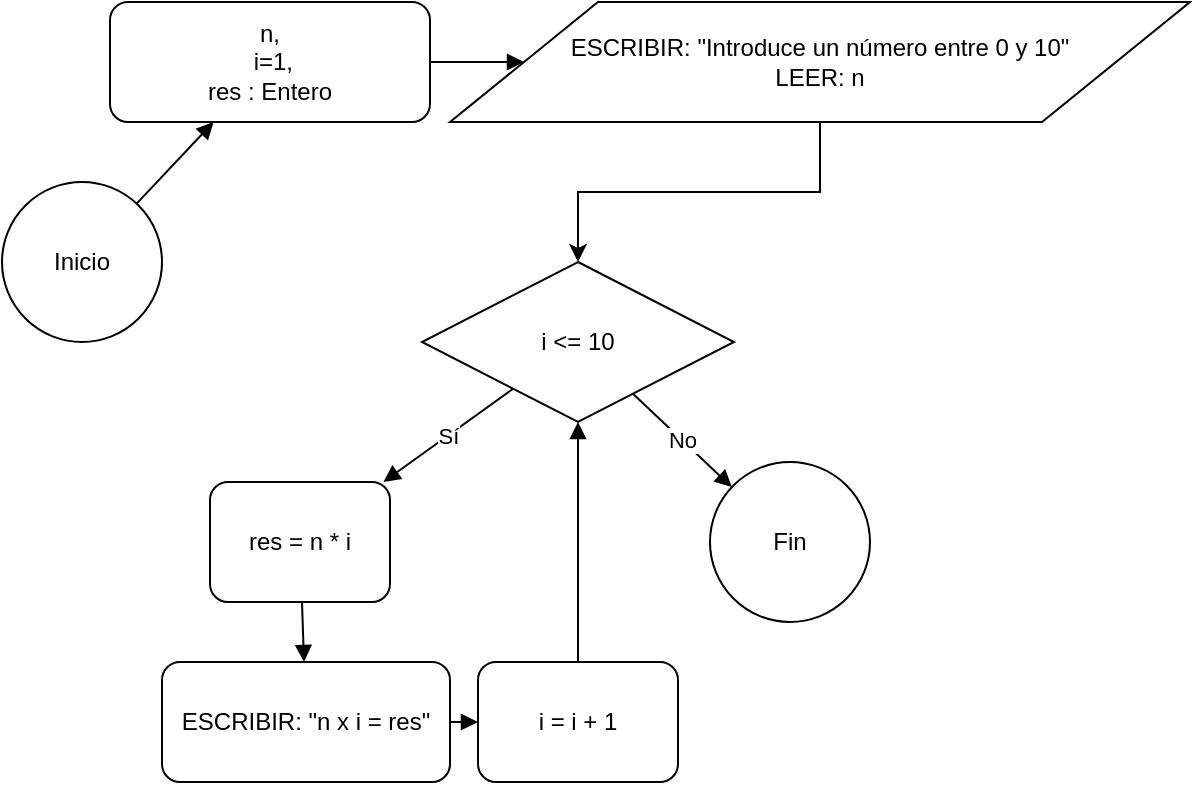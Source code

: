 <mxfile>
    <diagram name="Positivos o Negativos (10 números)" id="Q71rAFPMbbPDAgyXanvC">
        <mxGraphModel dx="1452" dy="799" grid="1" gridSize="10" guides="1" tooltips="1" connect="1" arrows="1" fold="1" page="1" pageScale="1" pageWidth="827" pageHeight="1169" math="0" shadow="0">
            <root>
                <mxCell id="0"/>
                <mxCell id="1" parent="0"/>
                <mxCell id="RKgv_uAVDBzMmzX2CUga-26" value="Inicio" style="ellipse;whiteSpace=wrap;html=1;aspect=fixed;" parent="1" vertex="1">
                    <mxGeometry x="126" y="200" width="80" height="80" as="geometry"/>
                </mxCell>
                <mxCell id="RKgv_uAVDBzMmzX2CUga-27" value="n,&lt;br&gt;&amp;nbsp;i=1, &lt;br&gt;res : Entero" style="rounded=1;whiteSpace=wrap;html=1;" parent="1" vertex="1">
                    <mxGeometry x="180" y="110" width="160" height="60" as="geometry"/>
                </mxCell>
                <mxCell id="RKgv_uAVDBzMmzX2CUga-44" value="" style="edgeStyle=orthogonalEdgeStyle;rounded=0;orthogonalLoop=1;jettySize=auto;html=1;" parent="1" source="RKgv_uAVDBzMmzX2CUga-28" target="RKgv_uAVDBzMmzX2CUga-30" edge="1">
                    <mxGeometry relative="1" as="geometry"/>
                </mxCell>
                <mxCell id="RKgv_uAVDBzMmzX2CUga-28" value="ESCRIBIR: &quot;Introduce un número entre 0 y 10&quot;&lt;div&gt;LEER: n&lt;/div&gt;" style="shape=parallelogram;perimeter=parallelogramPerimeter;whiteSpace=wrap;html=1;" parent="1" vertex="1">
                    <mxGeometry x="350" y="110" width="370" height="60" as="geometry"/>
                </mxCell>
                <mxCell id="RKgv_uAVDBzMmzX2CUga-30" value="i &amp;lt;= 10" style="rhombus;whiteSpace=wrap;html=1;" parent="1" vertex="1">
                    <mxGeometry x="336" y="240" width="156" height="80" as="geometry"/>
                </mxCell>
                <mxCell id="RKgv_uAVDBzMmzX2CUga-31" value="res = n * i" style="rounded=1;whiteSpace=wrap;html=1;" parent="1" vertex="1">
                    <mxGeometry x="230" y="350" width="90" height="60" as="geometry"/>
                </mxCell>
                <mxCell id="RKgv_uAVDBzMmzX2CUga-32" value="ESCRIBIR: &quot;n x i = res&quot;" style="rounded=1;whiteSpace=wrap;html=1;" parent="1" vertex="1">
                    <mxGeometry x="206" y="440" width="144" height="60" as="geometry"/>
                </mxCell>
                <mxCell id="RKgv_uAVDBzMmzX2CUga-33" value="i = i + 1" style="rounded=1;whiteSpace=wrap;html=1;" parent="1" vertex="1">
                    <mxGeometry x="364" y="440" width="100" height="60" as="geometry"/>
                </mxCell>
                <mxCell id="RKgv_uAVDBzMmzX2CUga-34" value="Fin" style="ellipse;whiteSpace=wrap;html=1;aspect=fixed;" parent="1" vertex="1">
                    <mxGeometry x="480" y="340" width="80" height="80" as="geometry"/>
                </mxCell>
                <mxCell id="RKgv_uAVDBzMmzX2CUga-35" value="" style="endArrow=block;rounded=1;html=1;" parent="1" source="RKgv_uAVDBzMmzX2CUga-26" target="RKgv_uAVDBzMmzX2CUga-27" edge="1">
                    <mxGeometry relative="1" as="geometry"/>
                </mxCell>
                <mxCell id="RKgv_uAVDBzMmzX2CUga-36" value="" style="endArrow=block;rounded=1;html=1;" parent="1" source="RKgv_uAVDBzMmzX2CUga-27" target="RKgv_uAVDBzMmzX2CUga-28" edge="1">
                    <mxGeometry relative="1" as="geometry"/>
                </mxCell>
                <mxCell id="RKgv_uAVDBzMmzX2CUga-39" value="Sí" style="endArrow=block;rounded=1;html=1;" parent="1" source="RKgv_uAVDBzMmzX2CUga-30" target="RKgv_uAVDBzMmzX2CUga-31" edge="1">
                    <mxGeometry relative="1" as="geometry"/>
                </mxCell>
                <mxCell id="RKgv_uAVDBzMmzX2CUga-40" value="No" style="endArrow=block;rounded=1;html=1;" parent="1" source="RKgv_uAVDBzMmzX2CUga-30" target="RKgv_uAVDBzMmzX2CUga-34" edge="1">
                    <mxGeometry relative="1" as="geometry"/>
                </mxCell>
                <mxCell id="RKgv_uAVDBzMmzX2CUga-41" value="" style="endArrow=block;rounded=1;html=1;" parent="1" source="RKgv_uAVDBzMmzX2CUga-31" target="RKgv_uAVDBzMmzX2CUga-32" edge="1">
                    <mxGeometry relative="1" as="geometry"/>
                </mxCell>
                <mxCell id="RKgv_uAVDBzMmzX2CUga-42" value="" style="endArrow=block;rounded=1;html=1;" parent="1" source="RKgv_uAVDBzMmzX2CUga-32" target="RKgv_uAVDBzMmzX2CUga-33" edge="1">
                    <mxGeometry relative="1" as="geometry"/>
                </mxCell>
                <mxCell id="RKgv_uAVDBzMmzX2CUga-43" value="" style="endArrow=block;rounded=1;html=1;" parent="1" source="RKgv_uAVDBzMmzX2CUga-33" target="RKgv_uAVDBzMmzX2CUga-30" edge="1">
                    <mxGeometry relative="1" as="geometry"/>
                </mxCell>
            </root>
        </mxGraphModel>
    </diagram>
</mxfile>
